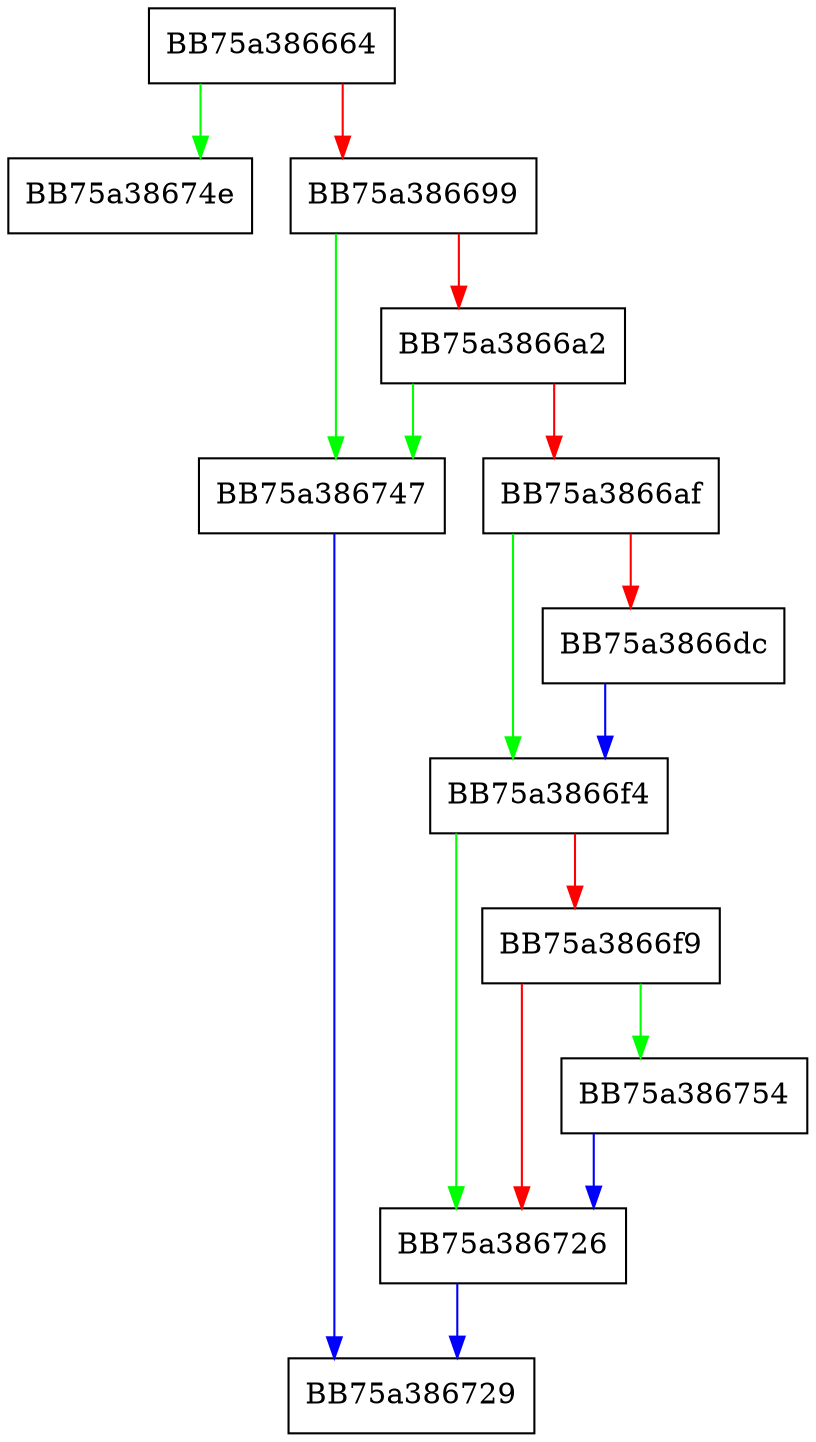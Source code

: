 digraph _Init {
  node [shape="box"];
  graph [splines=ortho];
  BB75a386664 -> BB75a38674e [color="green"];
  BB75a386664 -> BB75a386699 [color="red"];
  BB75a386699 -> BB75a386747 [color="green"];
  BB75a386699 -> BB75a3866a2 [color="red"];
  BB75a3866a2 -> BB75a386747 [color="green"];
  BB75a3866a2 -> BB75a3866af [color="red"];
  BB75a3866af -> BB75a3866f4 [color="green"];
  BB75a3866af -> BB75a3866dc [color="red"];
  BB75a3866dc -> BB75a3866f4 [color="blue"];
  BB75a3866f4 -> BB75a386726 [color="green"];
  BB75a3866f4 -> BB75a3866f9 [color="red"];
  BB75a3866f9 -> BB75a386754 [color="green"];
  BB75a3866f9 -> BB75a386726 [color="red"];
  BB75a386726 -> BB75a386729 [color="blue"];
  BB75a386747 -> BB75a386729 [color="blue"];
  BB75a386754 -> BB75a386726 [color="blue"];
}